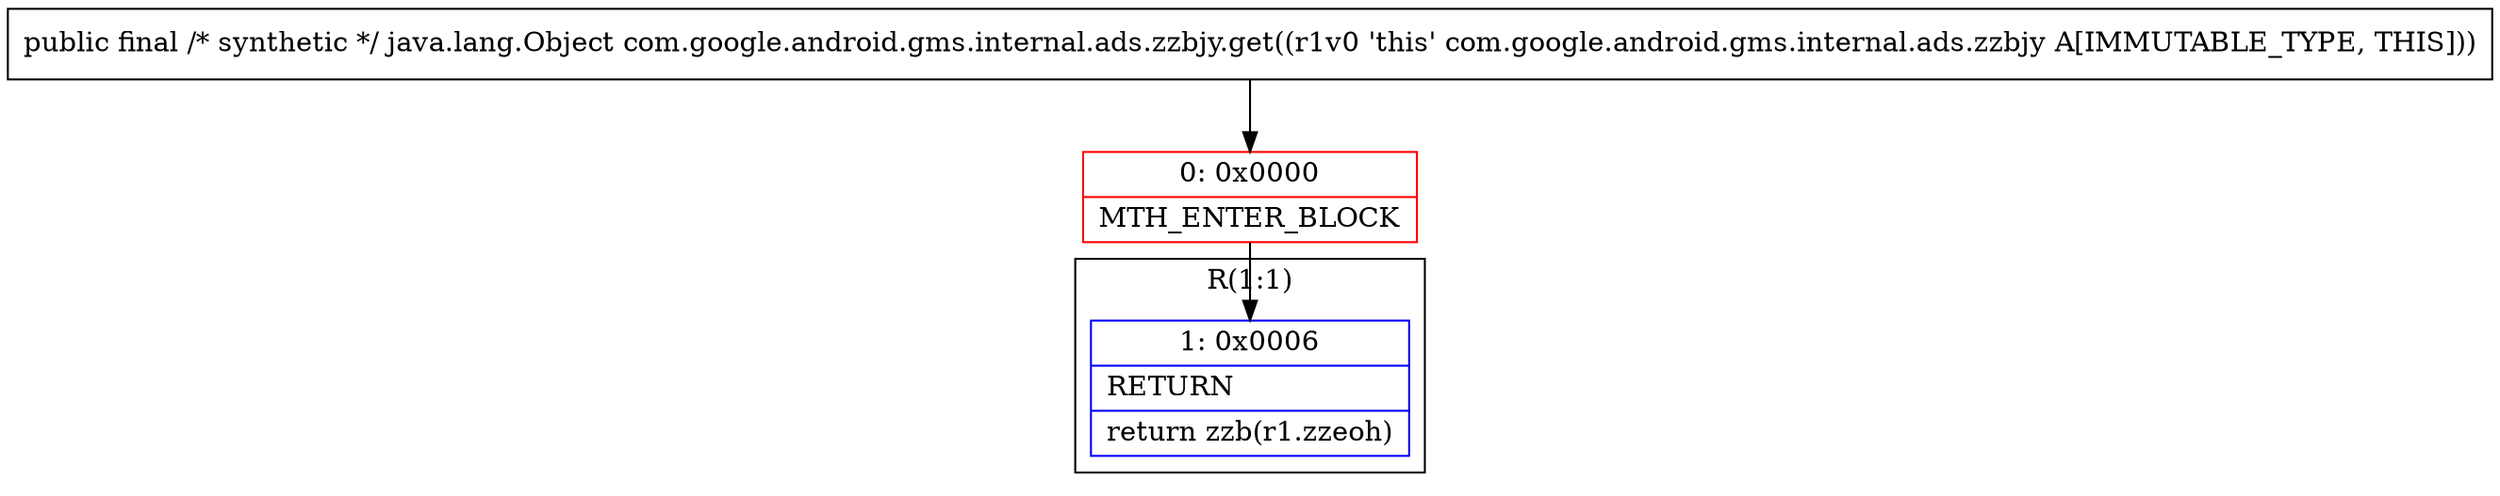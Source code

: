 digraph "CFG forcom.google.android.gms.internal.ads.zzbjy.get()Ljava\/lang\/Object;" {
subgraph cluster_Region_1316298314 {
label = "R(1:1)";
node [shape=record,color=blue];
Node_1 [shape=record,label="{1\:\ 0x0006|RETURN\l|return zzb(r1.zzeoh)\l}"];
}
Node_0 [shape=record,color=red,label="{0\:\ 0x0000|MTH_ENTER_BLOCK\l}"];
MethodNode[shape=record,label="{public final \/* synthetic *\/ java.lang.Object com.google.android.gms.internal.ads.zzbjy.get((r1v0 'this' com.google.android.gms.internal.ads.zzbjy A[IMMUTABLE_TYPE, THIS])) }"];
MethodNode -> Node_0;
Node_0 -> Node_1;
}

